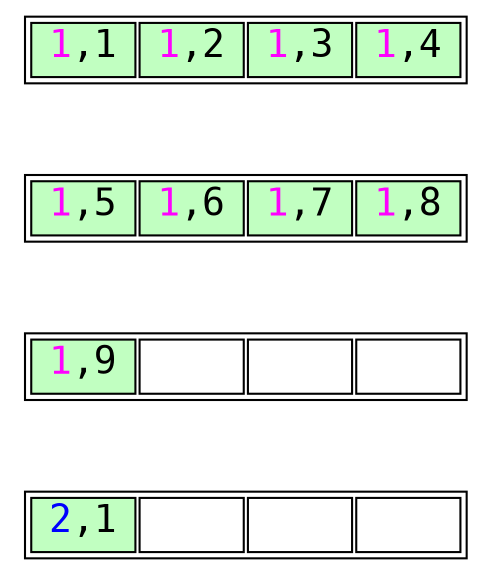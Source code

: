 // Example B-Tree graph
//
// Breadth-first order
//
// Start from root, go left to right
//
// Workflow:
//
// $ dot -T svg btree.dot -o btree.svg;

digraph nbtree {
graph [fontname = "monospace"];
node [shape = none,height=.1,fontname = "monospace",fontsize=18];
// Level 0 (leaf level)
leafnode_2[ label=<<table width="200">
                    <tr>
                        <td bgcolor='darkseagreen1' port="t2" width="50"><font color="magenta">1</font>,1</td>
                        <td bgcolor='darkseagreen1' port="t3" width="50"><font color="magenta">1</font>,2</td>
                        <td bgcolor='darkseagreen1' port="t4" width="50"><font color="magenta">1</font>,3</td>
                        <td bgcolor='darkseagreen1' port="t4" width="50"><font color="magenta">1</font>,4</td>
                    </tr>
                </table>
               >
        ];
edge[style=invis];
"leafnode_2" -> "leafnode_3"
leafnode_3[ label=<<table width="200">
                    <tr>
                        <td bgcolor='darkseagreen1' port="t4" width="50"><font color="magenta">1</font>,5</td>
                        <td bgcolor='darkseagreen1' port="t4" width="50"><font color="magenta">1</font>,6</td>
                        <td bgcolor='darkseagreen1' port="t4" width="50"><font color="magenta">1</font>,7</td>
                        <td bgcolor='darkseagreen1' port="t4" width="50"><font color="magenta">1</font>,8</td>
                    </tr>
                </table>
               >
        ];
edge[style=invis];
"leafnode_3" -> "leafnode_4"
leafnode_4[ label=<<table width="200">
                    <tr>
                        <td bgcolor='darkseagreen1' port="t4" width="50"><font color="magenta">1</font>,9</td>
                        <td bgcolor='white' port="t3" width="50"></td>
                        <td bgcolor='white' port="t3" width="50"></td>
                        <td bgcolor='white' port="t3" width="50"></td>
                    </tr>
                </table>
               >
        ];
edge[style=invis];
"leafnode_4" -> "leafnode_5"
leafnode_5[ label=<<table width="200">
                    <tr>
                        <td bgcolor='darkseagreen1' port="t4" width="50"><font color="blue">2</font>,1</td>
                        <td bgcolor='white' port="t3" width="50"></td>
                        <td bgcolor='white' port="t3" width="50"></td>
                        <td bgcolor='white' port="t3" width="50"></td>
                    </tr>
                </table>
               >
        ];
//Force alignment from root to internal to leaf levels:
//edge[style=invis];
//"rootnode":d1 -> "leafnode_2":t2
}
